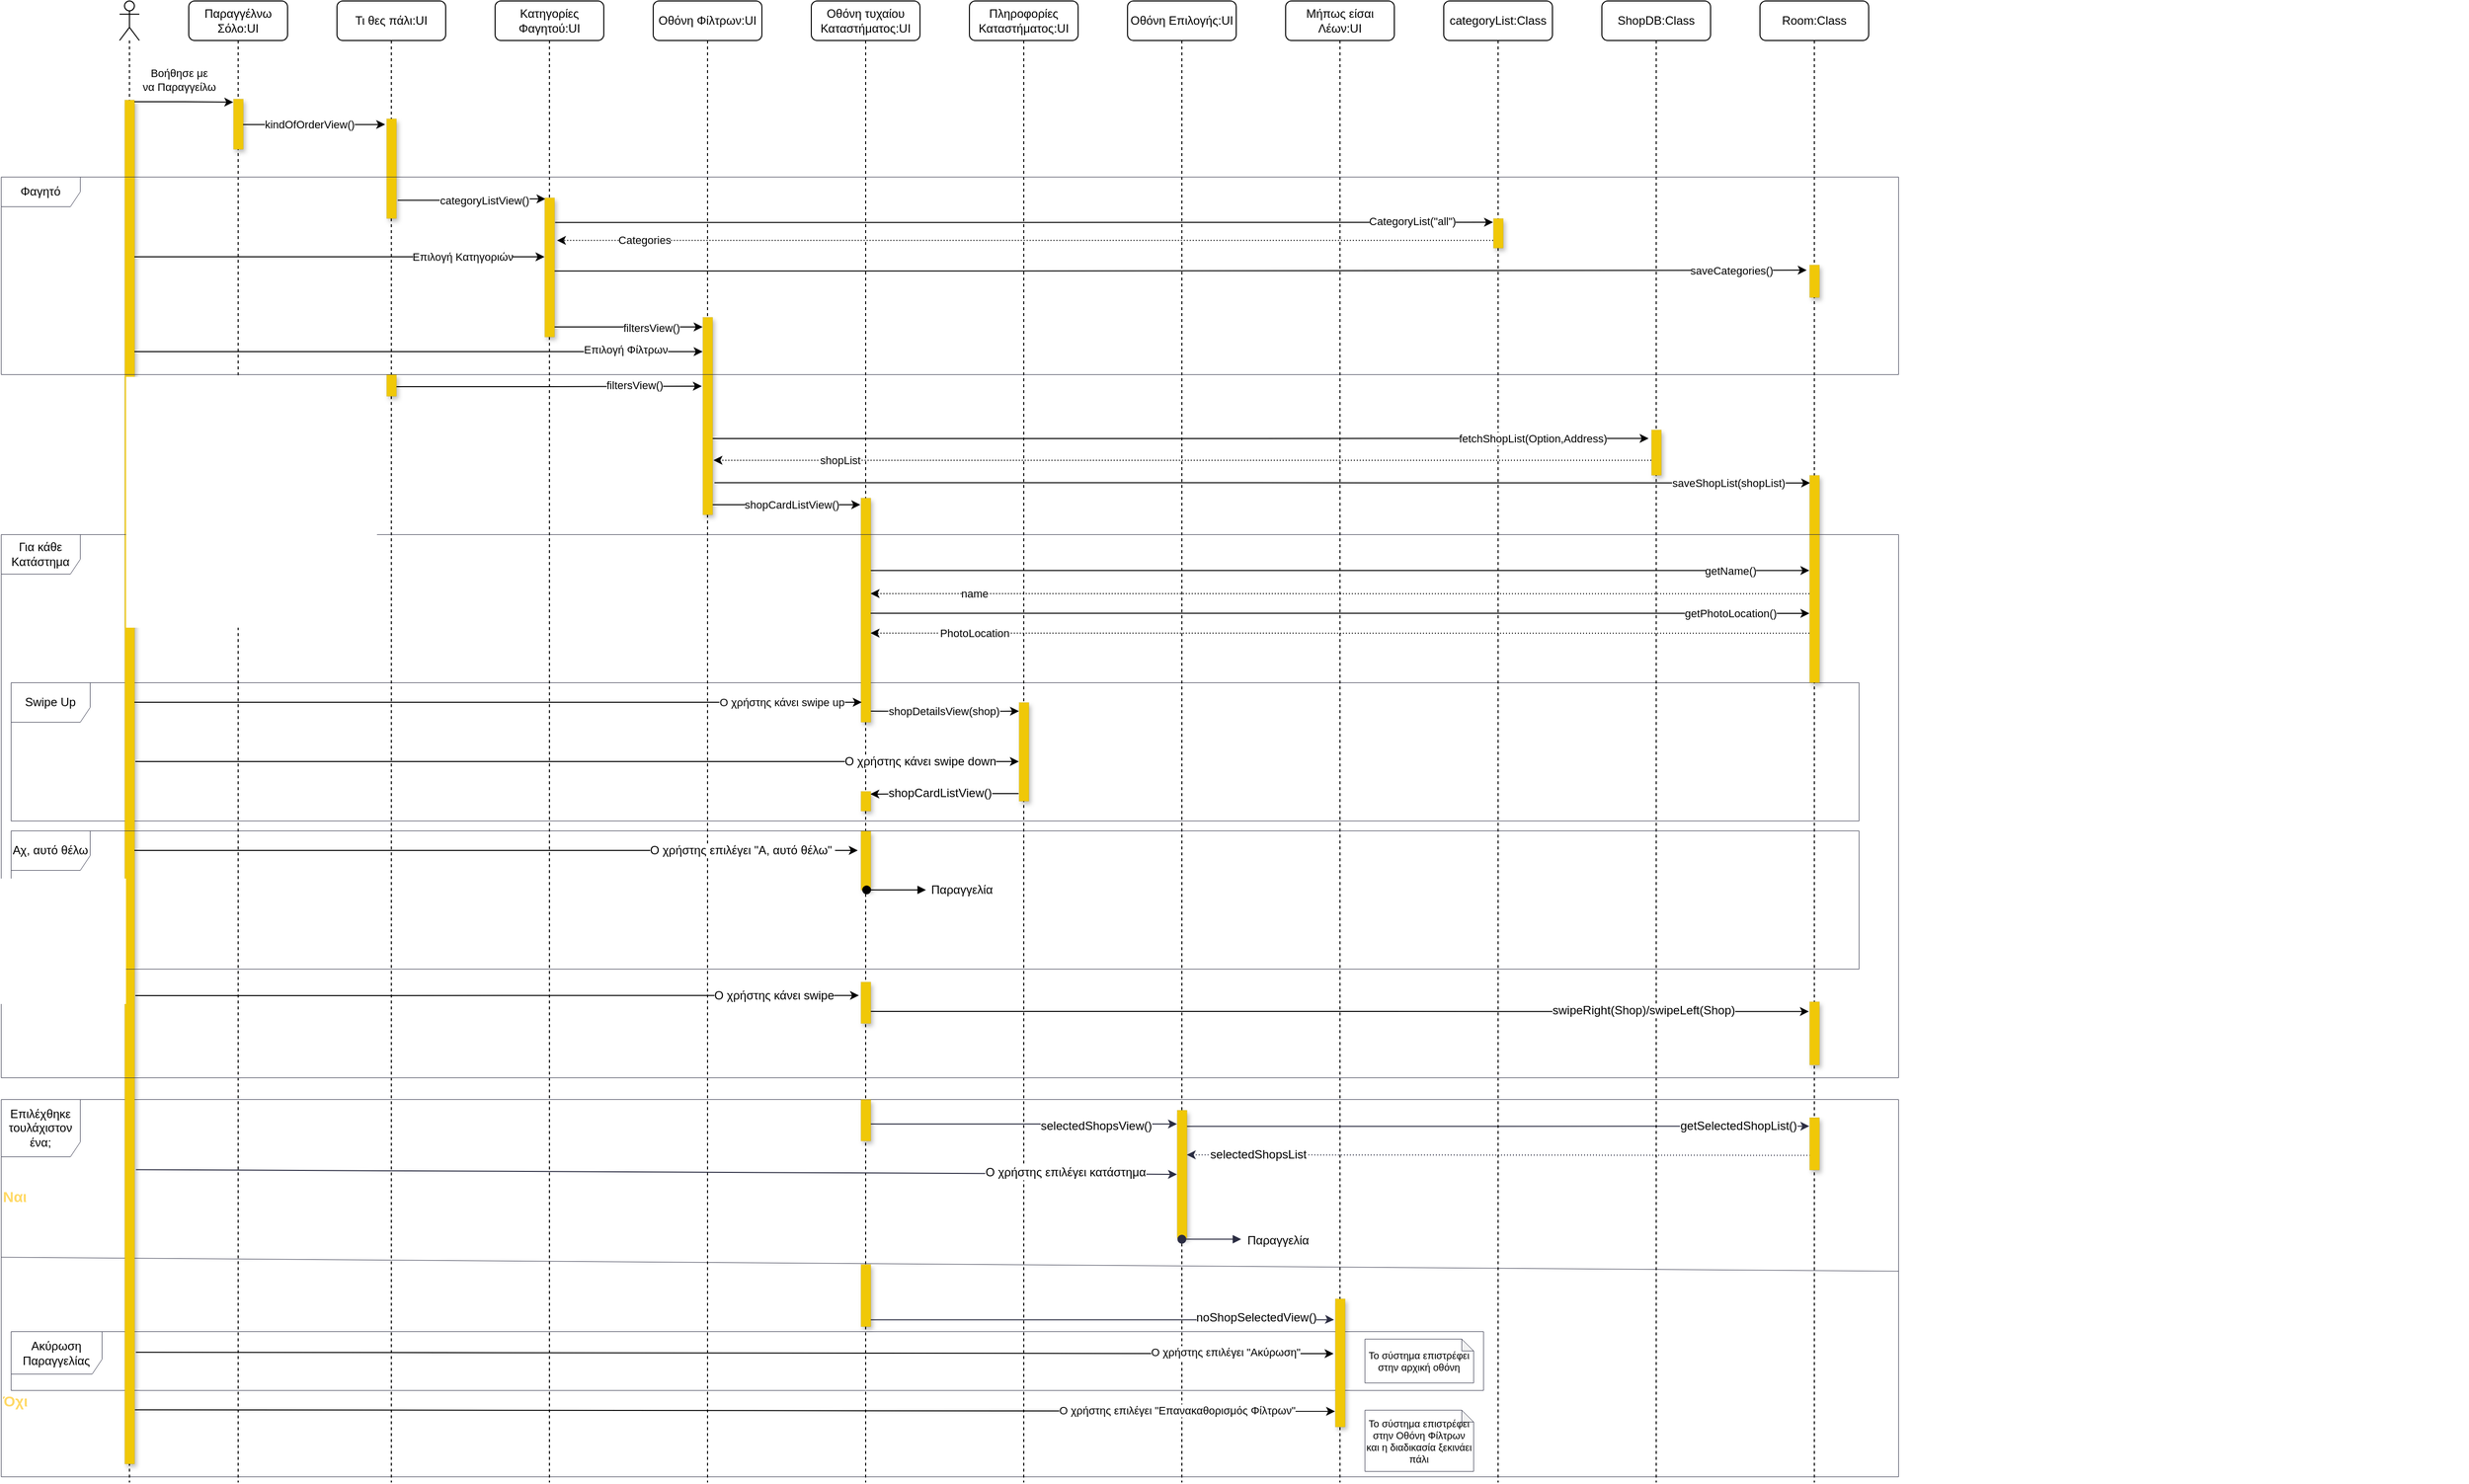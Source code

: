 <mxfile version="19.0.3" type="device"><diagram id="kgpKYQtTHZ0yAKxKKP6v" name="Page-1"><mxGraphModel dx="1771" dy="1006" grid="1" gridSize="10" guides="1" tooltips="1" connect="1" arrows="1" fold="1" page="0" pageScale="1" pageWidth="850" pageHeight="1100" math="0" shadow="0"><root><mxCell id="0"/><mxCell id="1" parent="0"/><mxCell id="Ua4VirNBoADRk2DnbAxq-4" value="Swipe Up" style="shape=umlFrame;whiteSpace=wrap;html=1;width=80;height=40;strokeWidth=0.5;strokeColor=#2B2D42;" parent="1" vertex="1"><mxGeometry x="-110" y="770" width="1870" height="140" as="geometry"/></mxCell><mxCell id="Ua4VirNBoADRk2DnbAxq-44" value="Μήπως είσαι Λέων:UI" style="shape=umlLifeline;perimeter=lifelinePerimeter;whiteSpace=wrap;html=1;container=0;collapsible=0;recursiveResize=0;outlineConnect=0;glass=0;rounded=1;" parent="1" vertex="1"><mxGeometry x="1180" y="80" width="110" height="1500" as="geometry"/></mxCell><mxCell id="OkDqNOLuwWb2Atm8ZIA1-3" value="Οθόνη τυχαίου Καταστήματος:UI" style="shape=umlLifeline;perimeter=lifelinePerimeter;whiteSpace=wrap;html=1;container=0;collapsible=0;recursiveResize=0;outlineConnect=0;glass=0;rounded=1;" parent="1" vertex="1"><mxGeometry x="700" y="80" width="110" height="1500" as="geometry"/></mxCell><mxCell id="Me9sqen5HOb_D6WBRzDH-9" value="Room:Class" style="shape=umlLifeline;perimeter=lifelinePerimeter;whiteSpace=wrap;html=1;container=0;collapsible=0;recursiveResize=0;outlineConnect=0;glass=0;rounded=1;" parent="1" vertex="1"><mxGeometry x="1660" y="80" width="110" height="1500" as="geometry"/></mxCell><mxCell id="Ua4VirNBoADRk2DnbAxq-43" value="Οθόνη Επιλογής:UI" style="shape=umlLifeline;perimeter=lifelinePerimeter;whiteSpace=wrap;html=1;container=0;collapsible=0;recursiveResize=0;outlineConnect=0;glass=0;rounded=1;" parent="1" vertex="1"><mxGeometry x="1020" y="80" width="110" height="1500" as="geometry"/></mxCell><mxCell id="Ua4VirNBoADRk2DnbAxq-39" value="" style="group" parent="1" vertex="1" connectable="0"><mxGeometry x="-120" y="1092" width="2496" height="382" as="geometry"/></mxCell><mxCell id="Ua4VirNBoADRk2DnbAxq-37" value="Επιλέχθηκε τουλάχιστον ένα;" style="shape=umlFrame;whiteSpace=wrap;html=1;width=80;height=58;strokeWidth=0.5;strokeColor=#2B2D42;" parent="Ua4VirNBoADRk2DnbAxq-39" vertex="1"><mxGeometry y="100" width="1920" height="382" as="geometry"/></mxCell><mxCell id="Ua4VirNBoADRk2DnbAxq-64" value="Ακύρωση Παραγγελίας" style="shape=umlFrame;whiteSpace=wrap;html=1;width=92;height=43;strokeWidth=0.5;strokeColor=#2B2D42;" parent="Ua4VirNBoADRk2DnbAxq-39" vertex="1"><mxGeometry x="10" y="335" width="1490" height="59.52" as="geometry"/></mxCell><mxCell id="Ua4VirNBoADRk2DnbAxq-38" value="" style="endArrow=none;html=1;rounded=0;fontSize=12;exitX=0;exitY=0.418;exitDx=0;exitDy=0;exitPerimeter=0;strokeWidth=0.5;strokeColor=#2B2D42;entryX=1;entryY=0.455;entryDx=0;entryDy=0;entryPerimeter=0;edgeStyle=orthogonalEdgeStyle;" parent="Ua4VirNBoADRk2DnbAxq-39" source="Ua4VirNBoADRk2DnbAxq-37" target="Ua4VirNBoADRk2DnbAxq-37" edge="1"><mxGeometry width="50" height="50" relative="1" as="geometry"><mxPoint x="923.544" y="98.339" as="sourcePoint"/><mxPoint x="1920" y="289.339" as="targetPoint"/></mxGeometry></mxCell><mxCell id="Ua4VirNBoADRk2DnbAxq-40" value="Ναι" style="text;html=1;align=left;verticalAlign=middle;resizable=0;points=[];autosize=1;strokeColor=none;fillColor=none;fontSize=15;fontStyle=1;fontColor=#FFD966;" parent="Ua4VirNBoADRk2DnbAxq-39" vertex="1"><mxGeometry x="0.002" y="188.001" width="40" height="20" as="geometry"/></mxCell><mxCell id="Ua4VirNBoADRk2DnbAxq-41" value="Όχι" style="text;html=1;align=left;verticalAlign=middle;resizable=0;points=[];autosize=1;strokeColor=none;fillColor=none;fontSize=15;fontStyle=1;fontColor=#FFD966;" parent="Ua4VirNBoADRk2DnbAxq-39" vertex="1"><mxGeometry x="0.002" y="394.52" width="40" height="20" as="geometry"/></mxCell><mxCell id="Ua4VirNBoADRk2DnbAxq-51" style="edgeStyle=orthogonalEdgeStyle;rounded=0;orthogonalLoop=1;jettySize=auto;html=1;entryX=-0.008;entryY=0.168;entryDx=0;entryDy=0;entryPerimeter=0;fontSize=12;fontColor=#000000;strokeColor=#2B2D42;strokeWidth=1;" parent="Ua4VirNBoADRk2DnbAxq-39" source="Ua4VirNBoADRk2DnbAxq-46" target="Ua4VirNBoADRk2DnbAxq-50" edge="1"><mxGeometry relative="1" as="geometry"><Array as="points"><mxPoint x="1356" y="127.404"/><mxPoint x="1356" y="127.404"/></Array></mxGeometry></mxCell><mxCell id="Ua4VirNBoADRk2DnbAxq-52" value="getSelectedShopList()" style="edgeLabel;html=1;align=center;verticalAlign=middle;resizable=0;points=[];fontSize=12;fontColor=#000000;" parent="Ua4VirNBoADRk2DnbAxq-51" vertex="1" connectable="0"><mxGeometry x="0.701" relative="1" as="geometry"><mxPoint x="22" as="offset"/></mxGeometry></mxCell><mxCell id="Ua4VirNBoADRk2DnbAxq-46" value="" style="html=1;points=[];perimeter=orthogonalPerimeter;fillColor=#F0C808;strokeColor=default;shadow=1;dashed=1;dashPattern=1 4;strokeWidth=0;" parent="Ua4VirNBoADRk2DnbAxq-39" vertex="1"><mxGeometry x="1190" y="110.799" width="10" height="129.764" as="geometry"/></mxCell><mxCell id="Ua4VirNBoADRk2DnbAxq-53" style="edgeStyle=orthogonalEdgeStyle;rounded=0;orthogonalLoop=1;jettySize=auto;html=1;fontSize=12;fontColor=#000000;strokeColor=#2B2D42;strokeWidth=1;dashed=1;dashPattern=1 2;exitX=0.1;exitY=0.724;exitDx=0;exitDy=0;exitPerimeter=0;" parent="Ua4VirNBoADRk2DnbAxq-39" source="Ua4VirNBoADRk2DnbAxq-50" edge="1"><mxGeometry relative="1" as="geometry"><mxPoint x="1200" y="156.225" as="targetPoint"/><Array as="points"><mxPoint x="1200" y="156.225"/></Array></mxGeometry></mxCell><mxCell id="Ua4VirNBoADRk2DnbAxq-54" value="selectedShopsList" style="edgeLabel;html=1;align=center;verticalAlign=middle;resizable=0;points=[];fontSize=12;fontColor=#000000;" parent="Ua4VirNBoADRk2DnbAxq-53" vertex="1" connectable="0"><mxGeometry x="0.826" relative="1" as="geometry"><mxPoint x="17" as="offset"/></mxGeometry></mxCell><mxCell id="Ua4VirNBoADRk2DnbAxq-50" value="" style="html=1;points=[];perimeter=orthogonalPerimeter;fillColor=#F0C808;strokeColor=default;shadow=1;dashed=1;dashPattern=1 4;strokeWidth=0;" parent="Ua4VirNBoADRk2DnbAxq-39" vertex="1"><mxGeometry x="1830" y="118.27" width="10" height="53.148" as="geometry"/></mxCell><mxCell id="Ua4VirNBoADRk2DnbAxq-57" value="Παραγγελία" style="html=1;verticalAlign=bottom;startArrow=oval;startFill=1;endArrow=block;startSize=8;rounded=0;fontSize=12;fontColor=#000000;strokeColor=#2B2D42;strokeWidth=1;" parent="Ua4VirNBoADRk2DnbAxq-39" edge="1"><mxGeometry x="1" y="-38" width="60" relative="1" as="geometry"><mxPoint x="1195" y="241.674" as="sourcePoint"/><mxPoint x="1255" y="241.674" as="targetPoint"/><mxPoint x="37" y="-28" as="offset"/></mxGeometry></mxCell><mxCell id="Ua4VirNBoADRk2DnbAxq-62" style="edgeStyle=orthogonalEdgeStyle;rounded=0;orthogonalLoop=1;jettySize=auto;html=1;fontSize=12;fontColor=#000000;strokeColor=#2B2D42;strokeWidth=1;" parent="Ua4VirNBoADRk2DnbAxq-39" source="Ua4VirNBoADRk2DnbAxq-60" edge="1"><mxGeometry relative="1" as="geometry"><mxPoint x="1349" y="323.247" as="targetPoint"/><Array as="points"><mxPoint x="1348" y="323.247"/></Array></mxGeometry></mxCell><mxCell id="Ua4VirNBoADRk2DnbAxq-63" value="noShopSelectedView()" style="edgeLabel;html=1;align=center;verticalAlign=middle;resizable=0;points=[];fontSize=12;fontColor=#000000;" parent="Ua4VirNBoADRk2DnbAxq-62" vertex="1" connectable="0"><mxGeometry x="0.692" relative="1" as="geometry"><mxPoint x="-7" y="-2" as="offset"/></mxGeometry></mxCell><mxCell id="Ua4VirNBoADRk2DnbAxq-60" value="" style="html=1;points=[];perimeter=orthogonalPerimeter;fillColor=#F0C808;strokeColor=default;shadow=1;dashed=1;dashPattern=1 4;strokeWidth=0;" parent="Ua4VirNBoADRk2DnbAxq-39" vertex="1"><mxGeometry x="870" y="267.02" width="10" height="62.98" as="geometry"/></mxCell><mxCell id="Ua4VirNBoADRk2DnbAxq-61" value="" style="html=1;points=[];perimeter=orthogonalPerimeter;fillColor=#F0C808;strokeColor=default;shadow=1;dashed=1;dashPattern=1 4;strokeWidth=0;" parent="Ua4VirNBoADRk2DnbAxq-39" vertex="1"><mxGeometry x="1350" y="301.749" width="10" height="129.764" as="geometry"/></mxCell><mxCell id="-zX8T2e-kUgX0ElYL0ca-3" value="&lt;font color=&quot;#000000&quot;&gt;Το σύστημα επιστρέφει στην αρχική οθόνη&lt;/font&gt;" style="shape=note;whiteSpace=wrap;html=1;backgroundOutline=1;darkOpacity=0.05;fontSize=10;fontColor=#F0C808;strokeColor=#2B2D42;strokeWidth=0.5;size=12;" parent="Ua4VirNBoADRk2DnbAxq-39" vertex="1"><mxGeometry x="1380" y="342.55" width="110" height="44.43" as="geometry"/></mxCell><mxCell id="-zX8T2e-kUgX0ElYL0ca-4" value="" style="endArrow=classic;html=1;rounded=0;exitX=1.06;exitY=0.888;exitDx=0;exitDy=0;exitPerimeter=0;entryX=-0.15;entryY=0.538;entryDx=0;entryDy=0;entryPerimeter=0;" parent="Ua4VirNBoADRk2DnbAxq-39" edge="1"><mxGeometry width="50" height="50" relative="1" as="geometry"><mxPoint x="135.6" y="414.328" as="sourcePoint"/><mxPoint x="1350" y="415.942" as="targetPoint"/></mxGeometry></mxCell><mxCell id="-zX8T2e-kUgX0ElYL0ca-5" value="Ο χρήστης επιλέγει &quot;Επανακαθορισμός Φίλτρων&quot;" style="edgeLabel;html=1;align=center;verticalAlign=middle;resizable=0;points=[];" parent="-zX8T2e-kUgX0ElYL0ca-4" vertex="1" connectable="0"><mxGeometry x="0.81" y="2" relative="1" as="geometry"><mxPoint x="-45" y="1" as="offset"/></mxGeometry></mxCell><mxCell id="-zX8T2e-kUgX0ElYL0ca-6" value="&lt;font color=&quot;#000000&quot;&gt;Το σύστημα επιστρέφει στην Οθόνη Φίλτρων και η διαδικασία ξεκινάει πάλι&lt;/font&gt;" style="shape=note;whiteSpace=wrap;html=1;backgroundOutline=1;darkOpacity=0.05;fontSize=10;fontColor=#F0C808;strokeColor=#2B2D42;strokeWidth=0.5;size=12;" parent="Ua4VirNBoADRk2DnbAxq-39" vertex="1"><mxGeometry x="1380" y="414.52" width="110" height="62" as="geometry"/></mxCell><mxCell id="dVP5XHTWbVvh-FosjpwK-11" value="Τι θες πάλι:UI" style="shape=umlLifeline;perimeter=lifelinePerimeter;whiteSpace=wrap;html=1;container=0;collapsible=0;recursiveResize=0;outlineConnect=0;glass=0;rounded=1;" parent="1" vertex="1"><mxGeometry x="220" y="80" width="110" height="1500" as="geometry"/></mxCell><mxCell id="amxis_Cv2NTNQZA-Zm_J-2" value="" style="shape=umlLifeline;participant=umlActor;perimeter=lifelinePerimeter;whiteSpace=wrap;html=1;container=1;collapsible=0;recursiveResize=0;verticalAlign=top;spacingTop=36;outlineConnect=0;" parent="1" vertex="1"><mxGeometry y="80" width="20" height="1500" as="geometry"/></mxCell><mxCell id="amxis_Cv2NTNQZA-Zm_J-3" value="" style="points=[];perimeter=orthogonalPerimeter;rounded=0;shadow=1;strokeWidth=0;fillColor=#F0C808;strokeColor=default;dashed=1;dashPattern=1 4;" parent="amxis_Cv2NTNQZA-Zm_J-2" vertex="1"><mxGeometry x="5" y="100" width="10" height="1381" as="geometry"/></mxCell><mxCell id="amxis_Cv2NTNQZA-Zm_J-4" value="Παραγγέλνω Σόλο:UI" style="shape=umlLifeline;perimeter=lifelinePerimeter;whiteSpace=wrap;html=1;container=1;collapsible=0;recursiveResize=0;outlineConnect=0;glass=0;rounded=1;" parent="1" vertex="1"><mxGeometry x="70" y="80" width="100" height="1500" as="geometry"/></mxCell><mxCell id="amxis_Cv2NTNQZA-Zm_J-5" value="" style="html=1;points=[];perimeter=orthogonalPerimeter;fillColor=#F0C808;strokeColor=default;shadow=1;dashed=1;dashPattern=1 4;strokeWidth=0;" parent="amxis_Cv2NTNQZA-Zm_J-4" vertex="1"><mxGeometry x="45" y="99" width="10" height="51" as="geometry"/></mxCell><mxCell id="Ua4VirNBoADRk2DnbAxq-29" style="edgeStyle=orthogonalEdgeStyle;rounded=0;orthogonalLoop=1;jettySize=auto;html=1;fontSize=12;entryX=-0.18;entryY=0.329;entryDx=0;entryDy=0;entryPerimeter=0;" parent="amxis_Cv2NTNQZA-Zm_J-4" target="Ua4VirNBoADRk2DnbAxq-28" edge="1"><mxGeometry relative="1" as="geometry"><mxPoint x="-54" y="1007" as="sourcePoint"/><mxPoint x="682" y="1007" as="targetPoint"/><Array as="points"><mxPoint x="-50" y="1007"/></Array></mxGeometry></mxCell><mxCell id="Ua4VirNBoADRk2DnbAxq-30" value="Ο χρήστης κάνει swipe" style="edgeLabel;html=1;align=center;verticalAlign=middle;resizable=0;points=[];fontSize=12;" parent="Ua4VirNBoADRk2DnbAxq-29" vertex="1" connectable="0"><mxGeometry x="0.766" y="2" relative="1" as="geometry"><mxPoint x="-1" y="2" as="offset"/></mxGeometry></mxCell><mxCell id="amxis_Cv2NTNQZA-Zm_J-13" value="Κατηγορίες Φαγητού:UI" style="shape=umlLifeline;perimeter=lifelinePerimeter;whiteSpace=wrap;html=1;container=0;collapsible=0;recursiveResize=0;outlineConnect=0;glass=0;rounded=1;" parent="1" vertex="1"><mxGeometry x="380" y="80" width="110" height="1500" as="geometry"/></mxCell><mxCell id="amxis_Cv2NTNQZA-Zm_J-14" style="edgeStyle=elbowEdgeStyle;rounded=0;orthogonalLoop=1;jettySize=auto;html=1;entryX=0.004;entryY=0.068;entryDx=0;entryDy=0;entryPerimeter=0;" parent="1" target="amxis_Cv2NTNQZA-Zm_J-5" edge="1"><mxGeometry relative="1" as="geometry"><mxPoint x="15" y="182" as="sourcePoint"/><mxPoint x="110" y="180" as="targetPoint"/></mxGeometry></mxCell><mxCell id="dVP5XHTWbVvh-FosjpwK-1" value="Βοήθησε με &lt;br&gt;να Παραγγείλω" style="edgeLabel;html=1;align=center;verticalAlign=middle;resizable=0;points=[];" parent="amxis_Cv2NTNQZA-Zm_J-14" vertex="1" connectable="0"><mxGeometry x="-0.143" y="2" relative="1" as="geometry"><mxPoint x="2" y="-20" as="offset"/></mxGeometry></mxCell><mxCell id="dVP5XHTWbVvh-FosjpwK-12" value="ShopDB:Class" style="shape=umlLifeline;perimeter=lifelinePerimeter;whiteSpace=wrap;html=1;container=0;collapsible=0;recursiveResize=0;outlineConnect=0;glass=0;rounded=1;" parent="1" vertex="1"><mxGeometry x="1500" y="80" width="110" height="1500" as="geometry"/></mxCell><mxCell id="qp3Bz1fAtymmdqkeNEqA-2" style="edgeStyle=orthogonalEdgeStyle;rounded=0;orthogonalLoop=1;jettySize=auto;html=1;entryX=0.1;entryY=0.01;entryDx=0;entryDy=0;entryPerimeter=0;exitX=1.146;exitY=0.819;exitDx=0;exitDy=0;exitPerimeter=0;" parent="1" source="-aUyFrhkzQqvcFcBfX2K-1" target="qp3Bz1fAtymmdqkeNEqA-1" edge="1"><mxGeometry relative="1" as="geometry"><Array as="points"/></mxGeometry></mxCell><mxCell id="qp3Bz1fAtymmdqkeNEqA-4" value="categoryListView()" style="edgeLabel;html=1;align=center;verticalAlign=middle;resizable=0;points=[];" parent="qp3Bz1fAtymmdqkeNEqA-2" vertex="1" connectable="0"><mxGeometry x="-0.147" y="2" relative="1" as="geometry"><mxPoint x="23" y="2" as="offset"/></mxGeometry></mxCell><mxCell id="-aUyFrhkzQqvcFcBfX2K-1" value="" style="html=1;points=[];perimeter=orthogonalPerimeter;fillColor=#F0C808;strokeColor=default;shadow=1;dashed=1;dashPattern=1 4;strokeWidth=0;" parent="1" vertex="1"><mxGeometry x="270" y="199" width="10" height="101" as="geometry"/></mxCell><mxCell id="-aUyFrhkzQqvcFcBfX2K-2" style="edgeStyle=orthogonalEdgeStyle;rounded=0;orthogonalLoop=1;jettySize=auto;html=1;entryX=-0.127;entryY=0.06;entryDx=0;entryDy=0;entryPerimeter=0;" parent="1" source="amxis_Cv2NTNQZA-Zm_J-5" target="-aUyFrhkzQqvcFcBfX2K-1" edge="1"><mxGeometry relative="1" as="geometry"><Array as="points"><mxPoint x="198" y="205"/></Array></mxGeometry></mxCell><mxCell id="-aUyFrhkzQqvcFcBfX2K-3" value="kindOfOrderView()" style="edgeLabel;html=1;align=center;verticalAlign=middle;resizable=0;points=[];" parent="-aUyFrhkzQqvcFcBfX2K-2" vertex="1" connectable="0"><mxGeometry x="-0.129" relative="1" as="geometry"><mxPoint x="4" as="offset"/></mxGeometry></mxCell><mxCell id="OkDqNOLuwWb2Atm8ZIA1-2" value="Οθόνη Φίλτρων:UI" style="shape=umlLifeline;perimeter=lifelinePerimeter;whiteSpace=wrap;html=1;container=0;collapsible=0;recursiveResize=0;outlineConnect=0;glass=0;rounded=1;" parent="1" vertex="1"><mxGeometry x="540" y="80" width="110" height="1500" as="geometry"/></mxCell><mxCell id="qp3Bz1fAtymmdqkeNEqA-7" style="edgeStyle=orthogonalEdgeStyle;rounded=0;orthogonalLoop=1;jettySize=auto;html=1;exitX=1.078;exitY=0.179;exitDx=0;exitDy=0;exitPerimeter=0;entryX=-0.017;entryY=0.135;entryDx=0;entryDy=0;entryPerimeter=0;" parent="1" source="qp3Bz1fAtymmdqkeNEqA-1" target="qp3Bz1fAtymmdqkeNEqA-6" edge="1"><mxGeometry relative="1" as="geometry"><mxPoint x="909" y="305" as="targetPoint"/><Array as="points"><mxPoint x="900" y="304"/></Array></mxGeometry></mxCell><mxCell id="qp3Bz1fAtymmdqkeNEqA-8" value="CategoryList(&quot;all&quot;)" style="edgeLabel;html=1;align=center;verticalAlign=middle;resizable=0;points=[];" parent="qp3Bz1fAtymmdqkeNEqA-7" vertex="1" connectable="0"><mxGeometry x="0.67" y="1" relative="1" as="geometry"><mxPoint x="74" as="offset"/></mxGeometry></mxCell><mxCell id="qp3Bz1fAtymmdqkeNEqA-16" style="edgeStyle=orthogonalEdgeStyle;rounded=0;orthogonalLoop=1;jettySize=auto;html=1;entryX=-0.272;entryY=0.168;entryDx=0;entryDy=0;entryPerimeter=0;" parent="1" target="qp3Bz1fAtymmdqkeNEqA-15" edge="1"><mxGeometry relative="1" as="geometry"><mxPoint x="440" y="353.385" as="sourcePoint"/><mxPoint x="1230.23" y="353.43" as="targetPoint"/><Array as="points"><mxPoint x="835" y="353"/></Array></mxGeometry></mxCell><mxCell id="qp3Bz1fAtymmdqkeNEqA-17" value="saveCategories()" style="edgeLabel;html=1;align=center;verticalAlign=middle;resizable=0;points=[];" parent="qp3Bz1fAtymmdqkeNEqA-16" vertex="1" connectable="0"><mxGeometry x="0.728" y="1" relative="1" as="geometry"><mxPoint x="96" y="1" as="offset"/></mxGeometry></mxCell><mxCell id="qp3Bz1fAtymmdqkeNEqA-20" style="edgeStyle=orthogonalEdgeStyle;rounded=0;orthogonalLoop=1;jettySize=auto;html=1;" parent="1" source="qp3Bz1fAtymmdqkeNEqA-1" edge="1"><mxGeometry relative="1" as="geometry"><mxPoint x="590" y="410" as="targetPoint"/><Array as="points"><mxPoint x="590" y="410"/></Array></mxGeometry></mxCell><mxCell id="qp3Bz1fAtymmdqkeNEqA-21" value="filtersView()" style="edgeLabel;html=1;align=center;verticalAlign=middle;resizable=0;points=[];" parent="qp3Bz1fAtymmdqkeNEqA-20" vertex="1" connectable="0"><mxGeometry x="0.299" y="-1" relative="1" as="geometry"><mxPoint as="offset"/></mxGeometry></mxCell><mxCell id="qp3Bz1fAtymmdqkeNEqA-1" value="" style="html=1;points=[];perimeter=orthogonalPerimeter;fillColor=#F0C808;strokeColor=default;shadow=1;dashed=1;dashPattern=1 4;strokeWidth=0;" parent="1" vertex="1"><mxGeometry x="430" y="279" width="10" height="141" as="geometry"/></mxCell><mxCell id="qp3Bz1fAtymmdqkeNEqA-5" value="categoryList:Class" style="shape=umlLifeline;perimeter=lifelinePerimeter;whiteSpace=wrap;html=1;container=0;collapsible=0;recursiveResize=0;outlineConnect=0;glass=0;rounded=1;" parent="1" vertex="1"><mxGeometry x="1340" y="80" width="110" height="1500" as="geometry"/></mxCell><mxCell id="qp3Bz1fAtymmdqkeNEqA-9" style="edgeStyle=orthogonalEdgeStyle;rounded=0;orthogonalLoop=1;jettySize=auto;html=1;entryX=1.263;entryY=0.308;entryDx=0;entryDy=0;entryPerimeter=0;dashed=1;dashPattern=1 2;" parent="1" source="qp3Bz1fAtymmdqkeNEqA-6" target="qp3Bz1fAtymmdqkeNEqA-1" edge="1"><mxGeometry relative="1" as="geometry"><Array as="points"><mxPoint x="800" y="322"/></Array></mxGeometry></mxCell><mxCell id="qp3Bz1fAtymmdqkeNEqA-10" value="Categories" style="edgeLabel;html=1;align=center;verticalAlign=middle;resizable=0;points=[];" parent="qp3Bz1fAtymmdqkeNEqA-9" vertex="1" connectable="0"><mxGeometry x="0.652" y="-1" relative="1" as="geometry"><mxPoint x="-77" as="offset"/></mxGeometry></mxCell><mxCell id="qp3Bz1fAtymmdqkeNEqA-6" value="" style="html=1;points=[];perimeter=orthogonalPerimeter;fillColor=#F0C808;strokeColor=default;shadow=1;dashed=1;dashPattern=1 4;strokeWidth=0;" parent="1" vertex="1"><mxGeometry x="1390" y="300" width="10" height="30" as="geometry"/></mxCell><mxCell id="qp3Bz1fAtymmdqkeNEqA-11" style="edgeStyle=orthogonalEdgeStyle;rounded=0;orthogonalLoop=1;jettySize=auto;html=1;" parent="1" source="amxis_Cv2NTNQZA-Zm_J-3" edge="1"><mxGeometry relative="1" as="geometry"><mxPoint x="430" y="339" as="targetPoint"/><Array as="points"><mxPoint x="120" y="339"/><mxPoint x="120" y="339"/></Array></mxGeometry></mxCell><mxCell id="qp3Bz1fAtymmdqkeNEqA-12" value="Επιλογή Κατηγοριών" style="edgeLabel;html=1;align=center;verticalAlign=middle;resizable=0;points=[];" parent="qp3Bz1fAtymmdqkeNEqA-11" vertex="1" connectable="0"><mxGeometry x="0.601" relative="1" as="geometry"><mxPoint as="offset"/></mxGeometry></mxCell><mxCell id="qp3Bz1fAtymmdqkeNEqA-15" value="" style="html=1;points=[];perimeter=orthogonalPerimeter;fillColor=#F0C808;strokeColor=default;shadow=1;dashed=1;dashPattern=1 4;strokeWidth=0;" parent="1" vertex="1"><mxGeometry x="1710" y="347" width="10" height="33" as="geometry"/></mxCell><mxCell id="qp3Bz1fAtymmdqkeNEqA-22" style="edgeStyle=orthogonalEdgeStyle;rounded=0;orthogonalLoop=1;jettySize=auto;html=1;entryX=-0.08;entryY=0.35;entryDx=0;entryDy=0;entryPerimeter=0;" parent="1" target="qp3Bz1fAtymmdqkeNEqA-19" edge="1"><mxGeometry relative="1" as="geometry"><mxPoint x="280" y="470.491" as="sourcePoint"/><mxPoint x="587.73" y="470.147" as="targetPoint"/><Array as="points"><mxPoint x="434" y="471"/></Array></mxGeometry></mxCell><mxCell id="qp3Bz1fAtymmdqkeNEqA-23" value="filtersView()" style="edgeLabel;html=1;align=center;verticalAlign=middle;resizable=0;points=[];" parent="qp3Bz1fAtymmdqkeNEqA-22" vertex="1" connectable="0"><mxGeometry x="0.559" y="1" relative="1" as="geometry"><mxPoint as="offset"/></mxGeometry></mxCell><mxCell id="qp3Bz1fAtymmdqkeNEqA-18" value="" style="html=1;points=[];perimeter=orthogonalPerimeter;fillColor=#F0C808;strokeColor=default;shadow=1;dashed=1;dashPattern=1 4;strokeWidth=0;" parent="1" vertex="1"><mxGeometry x="270" y="458" width="10" height="22" as="geometry"/></mxCell><mxCell id="qp3Bz1fAtymmdqkeNEqA-31" style="edgeStyle=orthogonalEdgeStyle;rounded=0;orthogonalLoop=1;jettySize=auto;html=1;entryX=-0.272;entryY=0.193;entryDx=0;entryDy=0;entryPerimeter=0;" parent="1" source="qp3Bz1fAtymmdqkeNEqA-19" target="qp3Bz1fAtymmdqkeNEqA-30" edge="1"><mxGeometry relative="1" as="geometry"><mxPoint x="1070" y="523" as="targetPoint"/><Array as="points"><mxPoint x="770" y="523"/><mxPoint x="770" y="523"/></Array></mxGeometry></mxCell><mxCell id="qp3Bz1fAtymmdqkeNEqA-32" value="fetchShopList(Option,Address)" style="edgeLabel;html=1;align=center;verticalAlign=middle;resizable=0;points=[];" parent="qp3Bz1fAtymmdqkeNEqA-31" vertex="1" connectable="0"><mxGeometry x="0.686" y="-1" relative="1" as="geometry"><mxPoint x="31" y="-1" as="offset"/></mxGeometry></mxCell><mxCell id="qp3Bz1fAtymmdqkeNEqA-35" style="edgeStyle=orthogonalEdgeStyle;rounded=0;orthogonalLoop=1;jettySize=auto;html=1;entryX=0.075;entryY=0.038;entryDx=0;entryDy=0;entryPerimeter=0;exitX=1.2;exitY=0.839;exitDx=0;exitDy=0;exitPerimeter=0;" parent="1" source="qp3Bz1fAtymmdqkeNEqA-19" target="qp3Bz1fAtymmdqkeNEqA-27" edge="1"><mxGeometry relative="1" as="geometry"><Array as="points"/><mxPoint x="1229" y="568" as="targetPoint"/></mxGeometry></mxCell><mxCell id="qp3Bz1fAtymmdqkeNEqA-36" value="saveShopList(shopList)" style="edgeLabel;html=1;align=center;verticalAlign=middle;resizable=0;points=[];" parent="qp3Bz1fAtymmdqkeNEqA-35" vertex="1" connectable="0"><mxGeometry x="0.689" y="-1" relative="1" as="geometry"><mxPoint x="89" y="-1" as="offset"/></mxGeometry></mxCell><mxCell id="qp3Bz1fAtymmdqkeNEqA-38" style="edgeStyle=orthogonalEdgeStyle;rounded=0;orthogonalLoop=1;jettySize=auto;html=1;entryX=-0.045;entryY=0.031;entryDx=0;entryDy=0;entryPerimeter=0;" parent="1" source="qp3Bz1fAtymmdqkeNEqA-19" target="qp3Bz1fAtymmdqkeNEqA-37" edge="1"><mxGeometry relative="1" as="geometry"><Array as="points"><mxPoint x="640" y="590"/><mxPoint x="640" y="590"/></Array></mxGeometry></mxCell><mxCell id="qp3Bz1fAtymmdqkeNEqA-39" value="shopCardListView()" style="edgeLabel;html=1;align=center;verticalAlign=middle;resizable=0;points=[];" parent="qp3Bz1fAtymmdqkeNEqA-38" vertex="1" connectable="0"><mxGeometry x="0.226" y="3" relative="1" as="geometry"><mxPoint x="-12" y="3" as="offset"/></mxGeometry></mxCell><mxCell id="qp3Bz1fAtymmdqkeNEqA-19" value="" style="html=1;points=[];perimeter=orthogonalPerimeter;fillColor=#F0C808;strokeColor=default;shadow=1;dashed=1;dashPattern=1 4;strokeWidth=0;" parent="1" vertex="1"><mxGeometry x="590" y="400" width="10" height="200" as="geometry"/></mxCell><mxCell id="qp3Bz1fAtymmdqkeNEqA-24" style="edgeStyle=orthogonalEdgeStyle;rounded=0;orthogonalLoop=1;jettySize=auto;html=1;" parent="1" source="amxis_Cv2NTNQZA-Zm_J-3" edge="1"><mxGeometry relative="1" as="geometry"><mxPoint x="590" y="435" as="targetPoint"/><Array as="points"><mxPoint x="589" y="435"/></Array></mxGeometry></mxCell><mxCell id="qp3Bz1fAtymmdqkeNEqA-25" value="Επιλογή Φίλτρων" style="edgeLabel;html=1;align=center;verticalAlign=middle;resizable=0;points=[];" parent="qp3Bz1fAtymmdqkeNEqA-24" vertex="1" connectable="0"><mxGeometry x="0.644" y="2" relative="1" as="geometry"><mxPoint x="24" as="offset"/></mxGeometry></mxCell><mxCell id="qp3Bz1fAtymmdqkeNEqA-27" value="" style="html=1;points=[];perimeter=orthogonalPerimeter;fillColor=#F0C808;strokeColor=default;shadow=1;dashed=1;dashPattern=1 4;strokeWidth=0;" parent="1" vertex="1"><mxGeometry x="1710" y="560" width="10" height="210" as="geometry"/></mxCell><mxCell id="qp3Bz1fAtymmdqkeNEqA-33" style="edgeStyle=orthogonalEdgeStyle;rounded=0;orthogonalLoop=1;jettySize=auto;html=1;dashed=1;dashPattern=1 2;" parent="1" source="qp3Bz1fAtymmdqkeNEqA-30" edge="1"><mxGeometry relative="1" as="geometry"><mxPoint x="601" y="545" as="targetPoint"/><Array as="points"><mxPoint x="601" y="545"/></Array></mxGeometry></mxCell><mxCell id="qp3Bz1fAtymmdqkeNEqA-34" value="shopList" style="edgeLabel;html=1;align=center;verticalAlign=middle;resizable=0;points=[];" parent="qp3Bz1fAtymmdqkeNEqA-33" vertex="1" connectable="0"><mxGeometry x="0.731" relative="1" as="geometry"><mxPoint as="offset"/></mxGeometry></mxCell><mxCell id="qp3Bz1fAtymmdqkeNEqA-30" value="" style="html=1;points=[];perimeter=orthogonalPerimeter;fillColor=#F0C808;strokeColor=default;shadow=1;dashed=1;dashPattern=1 4;strokeWidth=0;" parent="1" vertex="1"><mxGeometry x="1550" y="514" width="10" height="46" as="geometry"/></mxCell><mxCell id="Ua4VirNBoADRk2DnbAxq-11" style="edgeStyle=orthogonalEdgeStyle;rounded=0;orthogonalLoop=1;jettySize=auto;html=1;entryX=0.014;entryY=0.09;entryDx=0;entryDy=0;entryPerimeter=0;exitX=0.923;exitY=0.789;exitDx=0;exitDy=0;exitPerimeter=0;" parent="1" target="Ua4VirNBoADRk2DnbAxq-10" edge="1"><mxGeometry relative="1" as="geometry"><Array as="points"/><mxPoint x="759.23" y="798.983" as="sourcePoint"/></mxGeometry></mxCell><mxCell id="Ua4VirNBoADRk2DnbAxq-12" value="shopDetailsView(shop)" style="edgeLabel;html=1;align=center;verticalAlign=middle;resizable=0;points=[];" parent="Ua4VirNBoADRk2DnbAxq-11" vertex="1" connectable="0"><mxGeometry x="0.173" relative="1" as="geometry"><mxPoint x="-14" as="offset"/></mxGeometry></mxCell><mxCell id="q8pERjk_q5ISNfBdd8ZF-1" style="edgeStyle=orthogonalEdgeStyle;rounded=0;orthogonalLoop=1;jettySize=auto;html=1;entryX=0;entryY=0.46;entryDx=0;entryDy=0;entryPerimeter=0;" edge="1" parent="1" source="qp3Bz1fAtymmdqkeNEqA-37" target="qp3Bz1fAtymmdqkeNEqA-27"><mxGeometry relative="1" as="geometry"><Array as="points"><mxPoint x="1235" y="657"/></Array></mxGeometry></mxCell><mxCell id="q8pERjk_q5ISNfBdd8ZF-2" value="getName()" style="edgeLabel;html=1;align=center;verticalAlign=middle;resizable=0;points=[];" vertex="1" connectable="0" parent="q8pERjk_q5ISNfBdd8ZF-1"><mxGeometry x="0.805" relative="1" as="geometry"><mxPoint x="12" as="offset"/></mxGeometry></mxCell><mxCell id="qp3Bz1fAtymmdqkeNEqA-37" value="" style="html=1;points=[];perimeter=orthogonalPerimeter;fillColor=#F0C808;strokeColor=default;shadow=1;dashed=1;dashPattern=1 4;strokeWidth=0;" parent="1" vertex="1"><mxGeometry x="750" y="583" width="10" height="227" as="geometry"/></mxCell><mxCell id="Ua4VirNBoADRk2DnbAxq-6" style="edgeStyle=orthogonalEdgeStyle;rounded=0;orthogonalLoop=1;jettySize=auto;html=1;" parent="1" edge="1"><mxGeometry relative="1" as="geometry"><mxPoint x="751" y="790" as="targetPoint"/><Array as="points"><mxPoint x="751" y="790"/></Array><mxPoint x="15" y="790" as="sourcePoint"/></mxGeometry></mxCell><mxCell id="Ua4VirNBoADRk2DnbAxq-7" value="Ο χρήστης κάνει swipe up" style="edgeLabel;html=1;align=center;verticalAlign=middle;resizable=0;points=[];" parent="Ua4VirNBoADRk2DnbAxq-6" vertex="1" connectable="0"><mxGeometry x="0.736" relative="1" as="geometry"><mxPoint x="16" as="offset"/></mxGeometry></mxCell><mxCell id="Ua4VirNBoADRk2DnbAxq-9" value="Πληροφορίες Καταστήματος:UI" style="shape=umlLifeline;perimeter=lifelinePerimeter;whiteSpace=wrap;html=1;container=0;collapsible=0;recursiveResize=0;outlineConnect=0;glass=0;rounded=1;" parent="1" vertex="1"><mxGeometry x="860" y="80" width="110" height="1500" as="geometry"/></mxCell><mxCell id="Ua4VirNBoADRk2DnbAxq-22" style="edgeStyle=orthogonalEdgeStyle;rounded=0;orthogonalLoop=1;jettySize=auto;html=1;entryX=0.975;entryY=0.15;entryDx=0;entryDy=0;entryPerimeter=0;fontSize=12;exitX=-0.025;exitY=0.925;exitDx=0;exitDy=0;exitPerimeter=0;" parent="1" source="Ua4VirNBoADRk2DnbAxq-10" target="Ua4VirNBoADRk2DnbAxq-21" edge="1"><mxGeometry relative="1" as="geometry"/></mxCell><mxCell id="Ua4VirNBoADRk2DnbAxq-23" value="shopCardListView()" style="edgeLabel;html=1;align=center;verticalAlign=middle;resizable=0;points=[];fontSize=12;" parent="Ua4VirNBoADRk2DnbAxq-22" vertex="1" connectable="0"><mxGeometry x="0.256" y="-1" relative="1" as="geometry"><mxPoint x="14" as="offset"/></mxGeometry></mxCell><mxCell id="Ua4VirNBoADRk2DnbAxq-10" value="" style="html=1;points=[];perimeter=orthogonalPerimeter;fillColor=#F0C808;strokeColor=default;shadow=1;dashed=1;dashPattern=1 4;strokeWidth=0;" parent="1" vertex="1"><mxGeometry x="910" y="790" width="10" height="100" as="geometry"/></mxCell><mxCell id="Ua4VirNBoADRk2DnbAxq-19" style="edgeStyle=orthogonalEdgeStyle;rounded=0;orthogonalLoop=1;jettySize=auto;html=1;fontSize=12;" parent="1" edge="1"><mxGeometry relative="1" as="geometry"><mxPoint x="16" y="850" as="sourcePoint"/><mxPoint x="910" y="850" as="targetPoint"/><Array as="points"><mxPoint x="16" y="850"/></Array></mxGeometry></mxCell><mxCell id="Ua4VirNBoADRk2DnbAxq-20" value="Ο χρήστης κάνει swipe down" style="edgeLabel;html=1;align=center;verticalAlign=middle;resizable=0;points=[];fontSize=12;" parent="Ua4VirNBoADRk2DnbAxq-19" vertex="1" connectable="0"><mxGeometry x="0.776" relative="1" as="geometry"><mxPoint as="offset"/></mxGeometry></mxCell><mxCell id="Ua4VirNBoADRk2DnbAxq-21" value="" style="html=1;points=[];perimeter=orthogonalPerimeter;fillColor=#F0C808;strokeColor=default;shadow=1;dashed=1;dashPattern=1 4;strokeWidth=0;" parent="1" vertex="1"><mxGeometry x="750" y="880" width="10" height="20" as="geometry"/></mxCell><mxCell id="Ua4VirNBoADRk2DnbAxq-24" value="" style="html=1;points=[];perimeter=orthogonalPerimeter;fillColor=#F0C808;strokeColor=default;shadow=1;dashed=1;dashPattern=1 4;strokeWidth=0;" parent="1" vertex="1"><mxGeometry x="750" y="920" width="10" height="60" as="geometry"/></mxCell><mxCell id="Ua4VirNBoADRk2DnbAxq-25" style="edgeStyle=orthogonalEdgeStyle;rounded=0;orthogonalLoop=1;jettySize=auto;html=1;fontSize=12;" parent="1" edge="1"><mxGeometry relative="1" as="geometry"><mxPoint x="15" y="940" as="sourcePoint"/><mxPoint x="747" y="940" as="targetPoint"/><Array as="points"><mxPoint x="15" y="940"/><mxPoint x="747" y="940"/></Array></mxGeometry></mxCell><mxCell id="Ua4VirNBoADRk2DnbAxq-26" value="Ο χρήστης επιλέγει &quot;Α, αυτό θέλω&quot;&amp;nbsp;" style="edgeLabel;html=1;align=center;verticalAlign=middle;resizable=0;points=[];fontSize=12;" parent="Ua4VirNBoADRk2DnbAxq-25" vertex="1" connectable="0"><mxGeometry x="0.766" y="2" relative="1" as="geometry"><mxPoint x="-32" y="2" as="offset"/></mxGeometry></mxCell><mxCell id="Ua4VirNBoADRk2DnbAxq-27" value="Παραγγελία" style="html=1;verticalAlign=bottom;startArrow=oval;startFill=1;endArrow=block;startSize=8;rounded=0;fontSize=12;" parent="1" edge="1"><mxGeometry x="1" y="-37" width="60" relative="1" as="geometry"><mxPoint x="756" y="980" as="sourcePoint"/><mxPoint x="816" y="980" as="targetPoint"/><mxPoint x="36" y="-28" as="offset"/></mxGeometry></mxCell><mxCell id="Ua4VirNBoADRk2DnbAxq-32" style="edgeStyle=orthogonalEdgeStyle;rounded=0;orthogonalLoop=1;jettySize=auto;html=1;entryX=-0.053;entryY=0.158;entryDx=0;entryDy=0;entryPerimeter=0;fontSize=12;" parent="1" source="Ua4VirNBoADRk2DnbAxq-28" target="Ua4VirNBoADRk2DnbAxq-31" edge="1"><mxGeometry relative="1" as="geometry"><Array as="points"><mxPoint x="917" y="1103"/><mxPoint x="917" y="1103"/></Array></mxGeometry></mxCell><mxCell id="Ua4VirNBoADRk2DnbAxq-34" value="swipeRight(Shop)/swipeLeft(Shop)" style="edgeLabel;html=1;align=center;verticalAlign=middle;resizable=0;points=[];fontSize=12;" parent="Ua4VirNBoADRk2DnbAxq-32" vertex="1" connectable="0"><mxGeometry x="0.673" y="-1" relative="1" as="geometry"><mxPoint x="-12" y="-2" as="offset"/></mxGeometry></mxCell><mxCell id="Ua4VirNBoADRk2DnbAxq-28" value="" style="html=1;points=[];perimeter=orthogonalPerimeter;fillColor=#F0C808;strokeColor=default;shadow=1;dashed=1;dashPattern=1 4;strokeWidth=0;" parent="1" vertex="1"><mxGeometry x="750" y="1073" width="10" height="42" as="geometry"/></mxCell><mxCell id="Ua4VirNBoADRk2DnbAxq-31" value="" style="html=1;points=[];perimeter=orthogonalPerimeter;fillColor=#F0C808;strokeColor=default;shadow=1;dashed=1;dashPattern=1 4;strokeWidth=0;" parent="1" vertex="1"><mxGeometry x="1710" y="1093" width="10" height="64" as="geometry"/></mxCell><mxCell id="Ua4VirNBoADRk2DnbAxq-48" style="edgeStyle=orthogonalEdgeStyle;rounded=0;orthogonalLoop=1;jettySize=auto;html=1;fontSize=15;fontColor=#FFD966;strokeColor=#2B2D42;strokeWidth=1;" parent="1" source="Ua4VirNBoADRk2DnbAxq-45" edge="1"><mxGeometry relative="1" as="geometry"><mxPoint x="1070" y="1217" as="targetPoint"/><Array as="points"><mxPoint x="834" y="1217"/></Array></mxGeometry></mxCell><mxCell id="Ua4VirNBoADRk2DnbAxq-49" value="&lt;font color=&quot;#000000&quot;&gt;&lt;span style=&quot;font-size: 12px;&quot;&gt;selectedShopsView()&lt;/span&gt;&lt;/font&gt;" style="edgeLabel;html=1;align=center;verticalAlign=middle;resizable=0;points=[];fontSize=15;fontColor=#FFD966;" parent="Ua4VirNBoADRk2DnbAxq-48" vertex="1" connectable="0"><mxGeometry x="0.334" relative="1" as="geometry"><mxPoint x="21" as="offset"/></mxGeometry></mxCell><mxCell id="Ua4VirNBoADRk2DnbAxq-45" value="" style="html=1;points=[];perimeter=orthogonalPerimeter;fillColor=#F0C808;strokeColor=default;shadow=1;dashed=1;dashPattern=1 4;strokeWidth=0;" parent="1" vertex="1"><mxGeometry x="750" y="1192" width="10" height="42" as="geometry"/></mxCell><mxCell id="Ua4VirNBoADRk2DnbAxq-18" value="Αχ, αυτό θέλω" style="shape=umlFrame;whiteSpace=wrap;html=1;width=80;height=40;strokeWidth=0.5;strokeColor=#2B2D42;" parent="1" vertex="1"><mxGeometry x="-110" y="920" width="1870" height="140" as="geometry"/></mxCell><mxCell id="Ua4VirNBoADRk2DnbAxq-55" value="" style="endArrow=classic;html=1;rounded=0;fontSize=12;fontColor=#000000;strokeColor=#2B2D42;strokeWidth=1;exitX=1.158;exitY=0.712;exitDx=0;exitDy=0;exitPerimeter=0;" parent="1" edge="1"><mxGeometry width="50" height="50" relative="1" as="geometry"><mxPoint x="16.58" y="1263.272" as="sourcePoint"/><mxPoint x="1070" y="1268" as="targetPoint"/></mxGeometry></mxCell><mxCell id="Ua4VirNBoADRk2DnbAxq-56" value="Ο χρήστης επιλέγει κατάστημα" style="edgeLabel;html=1;align=center;verticalAlign=middle;resizable=0;points=[];fontSize=12;fontColor=#000000;" parent="Ua4VirNBoADRk2DnbAxq-55" vertex="1" connectable="0"><mxGeometry x="0.743" y="1" relative="1" as="geometry"><mxPoint x="22" y="-1" as="offset"/></mxGeometry></mxCell><mxCell id="-zX8T2e-kUgX0ElYL0ca-1" value="" style="endArrow=classic;html=1;rounded=0;exitX=1.15;exitY=0.856;exitDx=0;exitDy=0;exitPerimeter=0;entryX=-0.15;entryY=0.538;entryDx=0;entryDy=0;entryPerimeter=0;" parent="1" edge="1"><mxGeometry width="50" height="50" relative="1" as="geometry"><mxPoint x="16.5" y="1448.136" as="sourcePoint"/><mxPoint x="1228.5" y="1449.562" as="targetPoint"/></mxGeometry></mxCell><mxCell id="-zX8T2e-kUgX0ElYL0ca-2" value="Ο χρήστης επιλέγει &quot;Ακύρωση&quot;" style="edgeLabel;html=1;align=center;verticalAlign=middle;resizable=0;points=[];" parent="-zX8T2e-kUgX0ElYL0ca-1" vertex="1" connectable="0"><mxGeometry x="0.81" y="2" relative="1" as="geometry"><mxPoint x="5" as="offset"/></mxGeometry></mxCell><mxCell id="OkDqNOLuwWb2Atm8ZIA1-1" value="Φαγητό" style="shape=umlFrame;whiteSpace=wrap;html=1;width=80;height=30;strokeWidth=0.5;strokeColor=#2B2D42;" parent="1" vertex="1"><mxGeometry x="-120" y="258" width="1920" height="200" as="geometry"/></mxCell><mxCell id="q8pERjk_q5ISNfBdd8ZF-3" style="edgeStyle=orthogonalEdgeStyle;rounded=0;orthogonalLoop=1;jettySize=auto;html=1;entryX=0;entryY=0.46;entryDx=0;entryDy=0;entryPerimeter=0;" edge="1" parent="1"><mxGeometry relative="1" as="geometry"><mxPoint x="760" y="699.894" as="sourcePoint"/><mxPoint x="1710" y="700.02" as="targetPoint"/><Array as="points"><mxPoint x="1470" y="700"/><mxPoint x="1470" y="700"/></Array></mxGeometry></mxCell><mxCell id="q8pERjk_q5ISNfBdd8ZF-4" value="getPhotoLocation()" style="edgeLabel;html=1;align=center;verticalAlign=middle;resizable=0;points=[];" vertex="1" connectable="0" parent="q8pERjk_q5ISNfBdd8ZF-3"><mxGeometry x="0.805" relative="1" as="geometry"><mxPoint x="12" as="offset"/></mxGeometry></mxCell><mxCell id="q8pERjk_q5ISNfBdd8ZF-5" style="edgeStyle=orthogonalEdgeStyle;rounded=0;orthogonalLoop=1;jettySize=auto;html=1;entryX=0;entryY=0.46;entryDx=0;entryDy=0;entryPerimeter=0;dashed=1;dashPattern=1 2;" edge="1" parent="1"><mxGeometry relative="1" as="geometry"><mxPoint x="1710" y="680.13" as="sourcePoint"/><mxPoint x="760" y="680.004" as="targetPoint"/><Array as="points"><mxPoint x="1470" y="680.53"/><mxPoint x="1470" y="680.53"/></Array></mxGeometry></mxCell><mxCell id="q8pERjk_q5ISNfBdd8ZF-6" value="name" style="edgeLabel;html=1;align=center;verticalAlign=middle;resizable=0;points=[];" vertex="1" connectable="0" parent="q8pERjk_q5ISNfBdd8ZF-5"><mxGeometry x="0.805" relative="1" as="geometry"><mxPoint x="12" as="offset"/></mxGeometry></mxCell><mxCell id="q8pERjk_q5ISNfBdd8ZF-7" style="edgeStyle=orthogonalEdgeStyle;rounded=0;orthogonalLoop=1;jettySize=auto;html=1;entryX=0;entryY=0.46;entryDx=0;entryDy=0;entryPerimeter=0;dashed=1;dashPattern=1 2;" edge="1" parent="1"><mxGeometry relative="1" as="geometry"><mxPoint x="1710" y="720.13" as="sourcePoint"/><mxPoint x="760" y="720.004" as="targetPoint"/><Array as="points"><mxPoint x="1470" y="720.53"/><mxPoint x="1470" y="720.53"/></Array></mxGeometry></mxCell><mxCell id="q8pERjk_q5ISNfBdd8ZF-8" value="PhotoLocation" style="edgeLabel;html=1;align=center;verticalAlign=middle;resizable=0;points=[];" vertex="1" connectable="0" parent="q8pERjk_q5ISNfBdd8ZF-7"><mxGeometry x="0.805" relative="1" as="geometry"><mxPoint x="12" as="offset"/></mxGeometry></mxCell><mxCell id="Ua4VirNBoADRk2DnbAxq-3" value="Για κάθε Κατάστημα" style="shape=umlFrame;whiteSpace=wrap;html=1;width=80;height=40;strokeWidth=0.5;strokeColor=#2B2D42;" parent="1" vertex="1"><mxGeometry x="-120" y="620" width="1920" height="550" as="geometry"/></mxCell></root></mxGraphModel></diagram></mxfile>